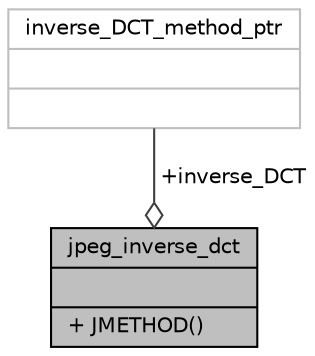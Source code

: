 digraph "jpeg_inverse_dct"
{
 // LATEX_PDF_SIZE
  bgcolor="transparent";
  edge [fontname="Helvetica",fontsize="10",labelfontname="Helvetica",labelfontsize="10"];
  node [fontname="Helvetica",fontsize="10",shape=record];
  Node1 [label="{jpeg_inverse_dct\n||+ JMETHOD()\l}",height=0.2,width=0.4,color="black", fillcolor="grey75", style="filled", fontcolor="black",tooltip=" "];
  Node2 -> Node1 [color="grey25",fontsize="10",style="solid",label=" +inverse_DCT" ,arrowhead="odiamond"];
  Node2 [label="{inverse_DCT_method_ptr\n||}",height=0.2,width=0.4,color="grey75",tooltip=" "];
}
